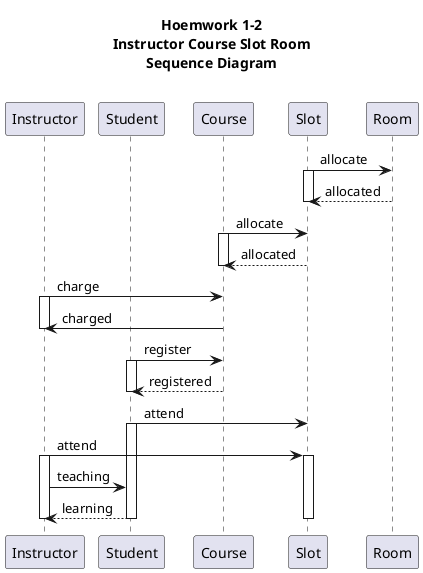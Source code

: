 @startuml
skinparam classAttributeIconSize 0
skinparam groupInheritance 2

'7 Sequence Diagram
'Homework 1-2
'Sequence Diagram

title 
Hoemwork 1-2
Instructor Course Slot Room
Sequence Diagram

end title

participant Instructor
participant Student
participant Course
participant Slot
participant Room

Slot -> Room : allocate
activate Slot
Room --> Slot : allocated
deactivate Slot

Course -> Slot : allocate
activate Course
Slot --> Course : allocated
deactivate Course

Instructor -> Course : charge
activate Instructor
Course -> Instructor : charged
deactivate Instructor

Student -> Course : register
activate Student
Course --> Student : registered
deactivate Student

Student -> Slot : attend
activate Student
Instructor -> Slot : attend
activate Slot
activate Instructor
Instructor -> Student : teaching
Student --> Instructor : learning
deactivate Student
deactivate Instructor
deactivate Slot

@enduml